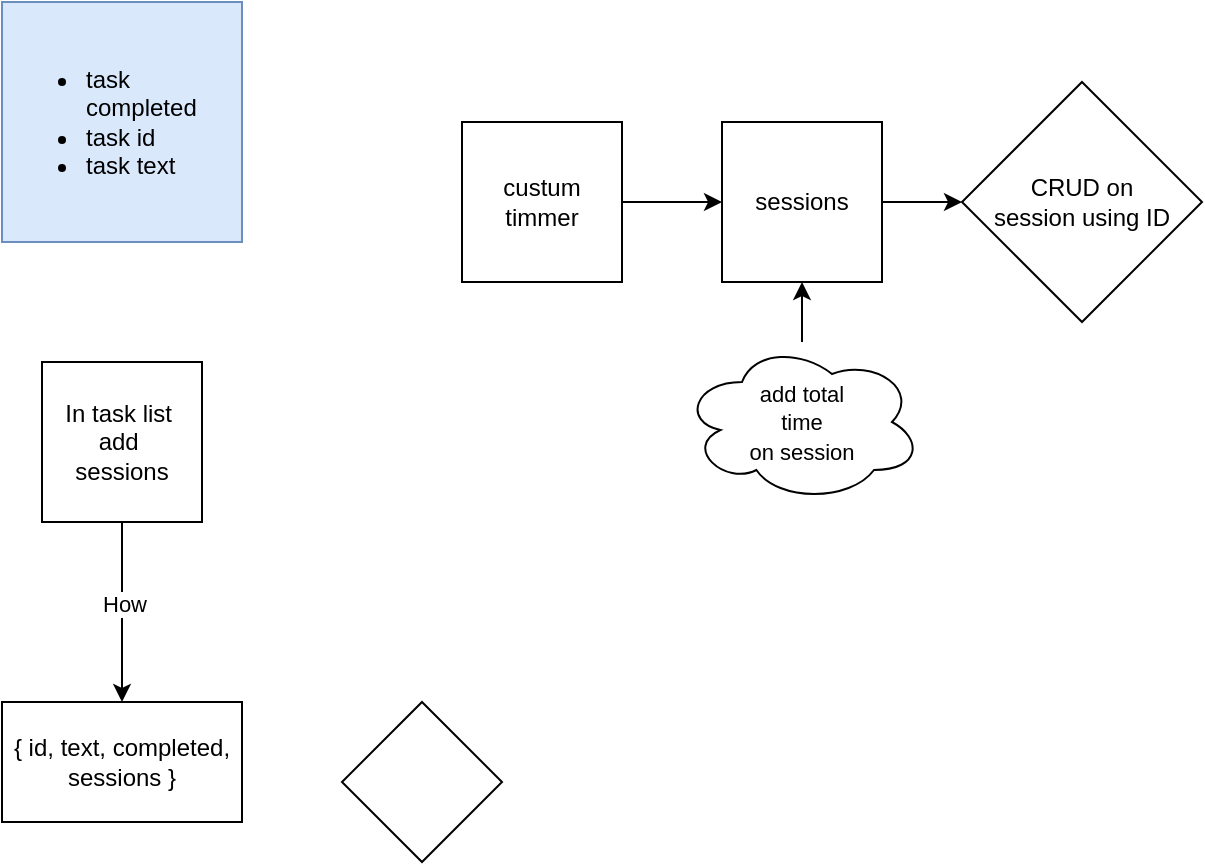 <mxfile version="26.0.16">
  <diagram name="Page-1" id="MGggMeB-tMjyYr9E1ffG">
    <mxGraphModel dx="878" dy="424" grid="1" gridSize="10" guides="1" tooltips="1" connect="1" arrows="1" fold="1" page="1" pageScale="1" pageWidth="827" pageHeight="1169" math="0" shadow="0">
      <root>
        <mxCell id="0" />
        <mxCell id="1" parent="0" />
        <mxCell id="MFZoCQYq9G5J1EdMz0Ry-3" value="&lt;ul&gt;&lt;li&gt;task completed&lt;/li&gt;&lt;li&gt;task id&lt;/li&gt;&lt;li&gt;task text&lt;/li&gt;&lt;/ul&gt;" style="whiteSpace=wrap;html=1;aspect=fixed;align=left;fillColor=#dae8fc;strokeColor=#6c8ebf;" parent="1" vertex="1">
          <mxGeometry x="20" y="140" width="120" height="120" as="geometry" />
        </mxCell>
        <mxCell id="MFZoCQYq9G5J1EdMz0Ry-26" value="" style="edgeStyle=orthogonalEdgeStyle;rounded=0;orthogonalLoop=1;jettySize=auto;html=1;" parent="1" source="MFZoCQYq9G5J1EdMz0Ry-4" target="MFZoCQYq9G5J1EdMz0Ry-25" edge="1">
          <mxGeometry relative="1" as="geometry" />
        </mxCell>
        <mxCell id="MFZoCQYq9G5J1EdMz0Ry-27" value="How" style="edgeLabel;html=1;align=center;verticalAlign=middle;resizable=0;points=[];" parent="MFZoCQYq9G5J1EdMz0Ry-26" vertex="1" connectable="0">
          <mxGeometry x="-0.089" y="1" relative="1" as="geometry">
            <mxPoint as="offset" />
          </mxGeometry>
        </mxCell>
        <mxCell id="MFZoCQYq9G5J1EdMz0Ry-4" value="In task list&amp;nbsp;&lt;div&gt;add&amp;nbsp;&lt;/div&gt;&lt;div&gt;sessions&lt;/div&gt;" style="whiteSpace=wrap;html=1;aspect=fixed;" parent="1" vertex="1">
          <mxGeometry x="40" y="320" width="80" height="80" as="geometry" />
        </mxCell>
        <mxCell id="MFZoCQYq9G5J1EdMz0Ry-24" value="" style="edgeStyle=orthogonalEdgeStyle;rounded=0;orthogonalLoop=1;jettySize=auto;html=1;" parent="1" source="MFZoCQYq9G5J1EdMz0Ry-10" target="MFZoCQYq9G5J1EdMz0Ry-23" edge="1">
          <mxGeometry relative="1" as="geometry" />
        </mxCell>
        <mxCell id="MFZoCQYq9G5J1EdMz0Ry-10" value="sessions" style="whiteSpace=wrap;html=1;aspect=fixed;" parent="1" vertex="1">
          <mxGeometry x="380" y="200" width="80" height="80" as="geometry" />
        </mxCell>
        <mxCell id="MFZoCQYq9G5J1EdMz0Ry-18" value="" style="edgeStyle=orthogonalEdgeStyle;rounded=0;orthogonalLoop=1;jettySize=auto;html=1;" parent="1" source="MFZoCQYq9G5J1EdMz0Ry-15" target="MFZoCQYq9G5J1EdMz0Ry-10" edge="1">
          <mxGeometry relative="1" as="geometry" />
        </mxCell>
        <mxCell id="MFZoCQYq9G5J1EdMz0Ry-15" value="&lt;span style=&quot;text-wrap: nowrap; font-size: 11px; background-color: rgb(255, 255, 255);&quot;&gt;add&amp;nbsp;&lt;/span&gt;&lt;span style=&quot;color: light-dark(rgb(0, 0, 0), rgb(255, 255, 255)); text-wrap: nowrap; background-color: rgb(255, 255, 255); font-size: 11px;&quot;&gt;total&lt;/span&gt;&lt;div&gt;&lt;span style=&quot;background-color: rgb(255, 255, 255); font-size: 11px; text-wrap: nowrap; color: light-dark(rgb(0, 0, 0), rgb(255, 255, 255));&quot;&gt;time&lt;/span&gt;&lt;/div&gt;&lt;div&gt;&lt;span style=&quot;background-color: rgb(255, 255, 255); font-size: 11px; text-wrap: nowrap; color: light-dark(rgb(0, 0, 0), rgb(255, 255, 255));&quot;&gt;on session&lt;/span&gt;&lt;/div&gt;" style="ellipse;shape=cloud;whiteSpace=wrap;html=1;" parent="1" vertex="1">
          <mxGeometry x="360" y="310" width="120" height="80" as="geometry" />
        </mxCell>
        <mxCell id="MFZoCQYq9G5J1EdMz0Ry-22" value="" style="edgeStyle=orthogonalEdgeStyle;rounded=0;orthogonalLoop=1;jettySize=auto;html=1;" parent="1" source="MFZoCQYq9G5J1EdMz0Ry-19" target="MFZoCQYq9G5J1EdMz0Ry-10" edge="1">
          <mxGeometry relative="1" as="geometry" />
        </mxCell>
        <mxCell id="MFZoCQYq9G5J1EdMz0Ry-19" value="custum timmer" style="whiteSpace=wrap;html=1;aspect=fixed;" parent="1" vertex="1">
          <mxGeometry x="250" y="200" width="80" height="80" as="geometry" />
        </mxCell>
        <mxCell id="MFZoCQYq9G5J1EdMz0Ry-23" value="CRUD on&lt;div&gt;session using ID&lt;/div&gt;" style="rhombus;whiteSpace=wrap;html=1;" parent="1" vertex="1">
          <mxGeometry x="500" y="180" width="120" height="120" as="geometry" />
        </mxCell>
        <mxCell id="MFZoCQYq9G5J1EdMz0Ry-25" value="{ id, text, completed, sessions }" style="whiteSpace=wrap;html=1;" parent="1" vertex="1">
          <mxGeometry x="20" y="490" width="120" height="60" as="geometry" />
        </mxCell>
        <mxCell id="MFZoCQYq9G5J1EdMz0Ry-28" value="" style="rhombus;whiteSpace=wrap;html=1;" parent="1" vertex="1">
          <mxGeometry x="190" y="490" width="80" height="80" as="geometry" />
        </mxCell>
      </root>
    </mxGraphModel>
  </diagram>
</mxfile>
